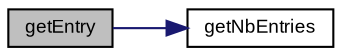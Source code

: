 digraph "getEntry"
{
  bgcolor="transparent";
  edge [fontname="Arial",fontsize="9",labelfontname="Arial",labelfontsize="9"];
  node [fontname="Arial",fontsize="9",shape=record];
  rankdir="LR";
  Node1 [label="getEntry",height=0.2,width=0.4,color="black", fillcolor="grey75", style="filled" fontcolor="black"];
  Node1 -> Node2 [color="midnightblue",fontsize="9",style="solid",fontname="Arial"];
  Node2 [label="getNbEntries",height=0.2,width=0.4,color="black",URL="$class_v_s_t_g_u_i_1_1_c_option_menu.html#adee7672985693efe9c38a8897f12936d",tooltip="get number of entries "];
}
